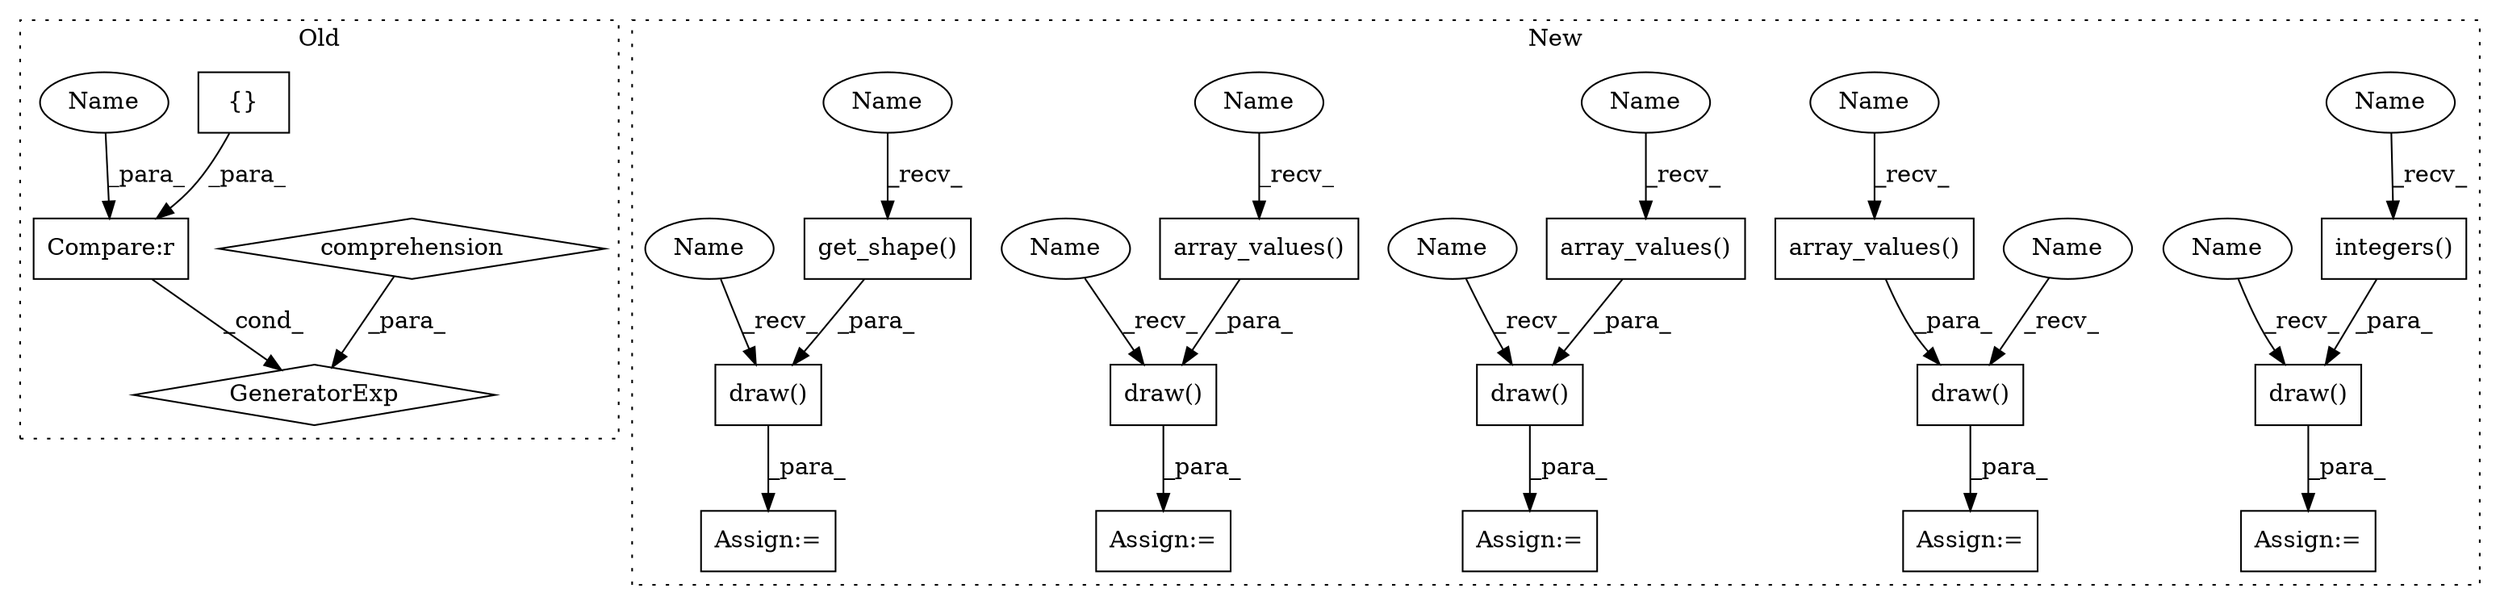 digraph G {
subgraph cluster0 {
1 [label="GeneratorExp" a="55" s="711" l="20" shape="diamond"];
3 [label="{}" a="59" s="717,717" l="2,1" shape="box"];
5 [label="comprehension" a="45" s="720" l="3" shape="diamond"];
6 [label="Compare:r" a="40" s="712" l="7" shape="box"];
25 [label="Name" a="87" s="712" l="1" shape="ellipse"];
label = "Old";
style="dotted";
}
subgraph cluster1 {
2 [label="array_values()" a="75" s="1033" l="136" shape="box"];
4 [label="get_shape()" a="75" s="936" l="65" shape="box"];
7 [label="array_values()" a="75" s="1508" l="120" shape="box"];
8 [label="Assign:=" a="68" s="1011" l="3" shape="box"];
9 [label="draw()" a="75" s="1489,1628" l="19,6" shape="box"];
10 [label="draw()" a="75" s="926,1001" l="10,1" shape="box"];
11 [label="Assign:=" a="68" s="1486" l="3" shape="box"];
12 [label="draw()" a="75" s="1014,1169" l="19,6" shape="box"];
13 [label="Assign:=" a="68" s="923" l="3" shape="box"];
14 [label="array_values()" a="75" s="1206" l="196" shape="box"];
15 [label="Assign:=" a="68" s="1184" l="3" shape="box"];
16 [label="draw()" a="75" s="1187,1402" l="19,6" shape="box"];
17 [label="integers()" a="75" s="1430" l="43" shape="box"];
18 [label="Assign:=" a="68" s="1417" l="3" shape="box"];
19 [label="draw()" a="75" s="1420,1473" l="10,1" shape="box"];
20 [label="Name" a="87" s="1430" l="7" shape="ellipse"];
21 [label="Name" a="87" s="1033" l="7" shape="ellipse"];
22 [label="Name" a="87" s="1508" l="7" shape="ellipse"];
23 [label="Name" a="87" s="1206" l="7" shape="ellipse"];
24 [label="Name" a="87" s="936" l="7" shape="ellipse"];
26 [label="Name" a="87" s="1187" l="4" shape="ellipse"];
27 [label="Name" a="87" s="1014" l="4" shape="ellipse"];
28 [label="Name" a="87" s="1420" l="4" shape="ellipse"];
29 [label="Name" a="87" s="926" l="4" shape="ellipse"];
30 [label="Name" a="87" s="1489" l="4" shape="ellipse"];
label = "New";
style="dotted";
}
2 -> 12 [label="_para_"];
3 -> 6 [label="_para_"];
4 -> 10 [label="_para_"];
5 -> 1 [label="_para_"];
6 -> 1 [label="_cond_"];
7 -> 9 [label="_para_"];
9 -> 11 [label="_para_"];
10 -> 13 [label="_para_"];
12 -> 8 [label="_para_"];
14 -> 16 [label="_para_"];
16 -> 15 [label="_para_"];
17 -> 19 [label="_para_"];
19 -> 18 [label="_para_"];
20 -> 17 [label="_recv_"];
21 -> 2 [label="_recv_"];
22 -> 7 [label="_recv_"];
23 -> 14 [label="_recv_"];
24 -> 4 [label="_recv_"];
25 -> 6 [label="_para_"];
26 -> 16 [label="_recv_"];
27 -> 12 [label="_recv_"];
28 -> 19 [label="_recv_"];
29 -> 10 [label="_recv_"];
30 -> 9 [label="_recv_"];
}